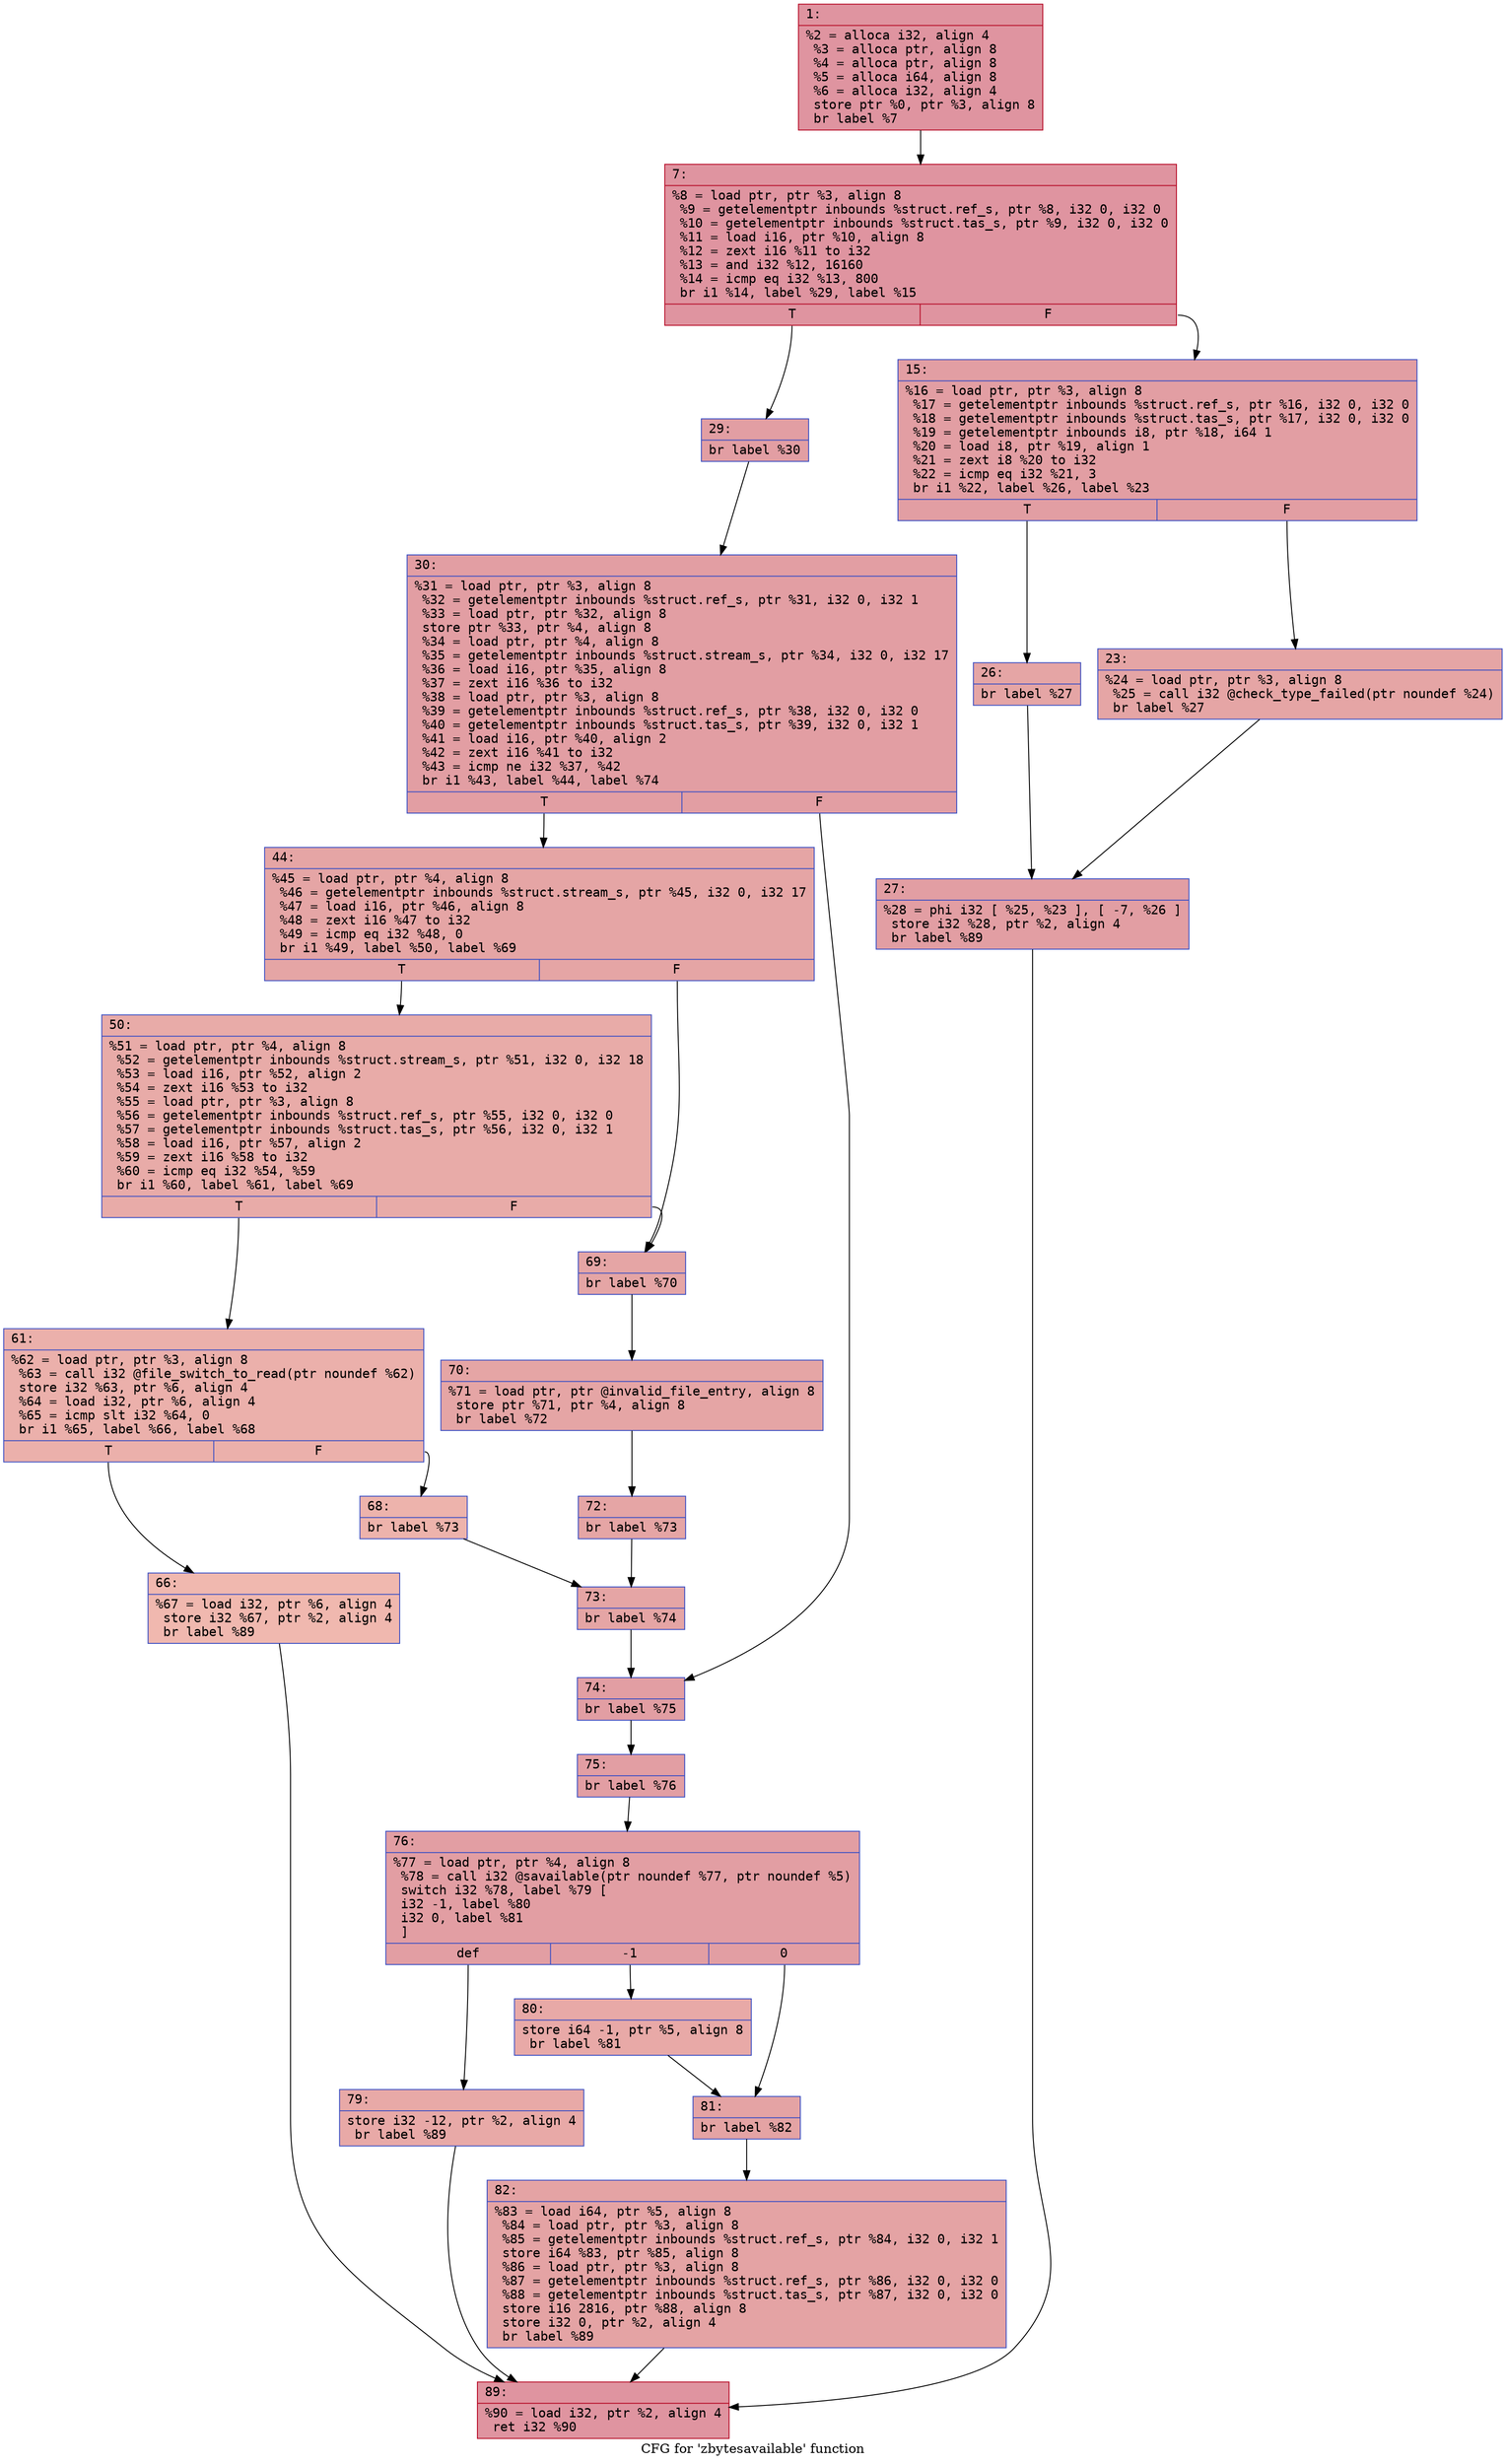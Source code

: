 digraph "CFG for 'zbytesavailable' function" {
	label="CFG for 'zbytesavailable' function";

	Node0x600001a1bcf0 [shape=record,color="#b70d28ff", style=filled, fillcolor="#b70d2870" fontname="Courier",label="{1:\l|  %2 = alloca i32, align 4\l  %3 = alloca ptr, align 8\l  %4 = alloca ptr, align 8\l  %5 = alloca i64, align 8\l  %6 = alloca i32, align 4\l  store ptr %0, ptr %3, align 8\l  br label %7\l}"];
	Node0x600001a1bcf0 -> Node0x600001a1bd40[tooltip="1 -> 7\nProbability 100.00%" ];
	Node0x600001a1bd40 [shape=record,color="#b70d28ff", style=filled, fillcolor="#b70d2870" fontname="Courier",label="{7:\l|  %8 = load ptr, ptr %3, align 8\l  %9 = getelementptr inbounds %struct.ref_s, ptr %8, i32 0, i32 0\l  %10 = getelementptr inbounds %struct.tas_s, ptr %9, i32 0, i32 0\l  %11 = load i16, ptr %10, align 8\l  %12 = zext i16 %11 to i32\l  %13 = and i32 %12, 16160\l  %14 = icmp eq i32 %13, 800\l  br i1 %14, label %29, label %15\l|{<s0>T|<s1>F}}"];
	Node0x600001a1bd40:s0 -> Node0x600001a1bed0[tooltip="7 -> 29\nProbability 50.00%" ];
	Node0x600001a1bd40:s1 -> Node0x600001a1bd90[tooltip="7 -> 15\nProbability 50.00%" ];
	Node0x600001a1bd90 [shape=record,color="#3d50c3ff", style=filled, fillcolor="#be242e70" fontname="Courier",label="{15:\l|  %16 = load ptr, ptr %3, align 8\l  %17 = getelementptr inbounds %struct.ref_s, ptr %16, i32 0, i32 0\l  %18 = getelementptr inbounds %struct.tas_s, ptr %17, i32 0, i32 0\l  %19 = getelementptr inbounds i8, ptr %18, i64 1\l  %20 = load i8, ptr %19, align 1\l  %21 = zext i8 %20 to i32\l  %22 = icmp eq i32 %21, 3\l  br i1 %22, label %26, label %23\l|{<s0>T|<s1>F}}"];
	Node0x600001a1bd90:s0 -> Node0x600001a1be30[tooltip="15 -> 26\nProbability 50.00%" ];
	Node0x600001a1bd90:s1 -> Node0x600001a1bde0[tooltip="15 -> 23\nProbability 50.00%" ];
	Node0x600001a1bde0 [shape=record,color="#3d50c3ff", style=filled, fillcolor="#c5333470" fontname="Courier",label="{23:\l|  %24 = load ptr, ptr %3, align 8\l  %25 = call i32 @check_type_failed(ptr noundef %24)\l  br label %27\l}"];
	Node0x600001a1bde0 -> Node0x600001a1be80[tooltip="23 -> 27\nProbability 100.00%" ];
	Node0x600001a1be30 [shape=record,color="#3d50c3ff", style=filled, fillcolor="#c5333470" fontname="Courier",label="{26:\l|  br label %27\l}"];
	Node0x600001a1be30 -> Node0x600001a1be80[tooltip="26 -> 27\nProbability 100.00%" ];
	Node0x600001a1be80 [shape=record,color="#3d50c3ff", style=filled, fillcolor="#be242e70" fontname="Courier",label="{27:\l|  %28 = phi i32 [ %25, %23 ], [ -7, %26 ]\l  store i32 %28, ptr %2, align 4\l  br label %89\l}"];
	Node0x600001a1be80 -> Node0x600001a1c4b0[tooltip="27 -> 89\nProbability 100.00%" ];
	Node0x600001a1bed0 [shape=record,color="#3d50c3ff", style=filled, fillcolor="#be242e70" fontname="Courier",label="{29:\l|  br label %30\l}"];
	Node0x600001a1bed0 -> Node0x600001a1bf20[tooltip="29 -> 30\nProbability 100.00%" ];
	Node0x600001a1bf20 [shape=record,color="#3d50c3ff", style=filled, fillcolor="#be242e70" fontname="Courier",label="{30:\l|  %31 = load ptr, ptr %3, align 8\l  %32 = getelementptr inbounds %struct.ref_s, ptr %31, i32 0, i32 1\l  %33 = load ptr, ptr %32, align 8\l  store ptr %33, ptr %4, align 8\l  %34 = load ptr, ptr %4, align 8\l  %35 = getelementptr inbounds %struct.stream_s, ptr %34, i32 0, i32 17\l  %36 = load i16, ptr %35, align 8\l  %37 = zext i16 %36 to i32\l  %38 = load ptr, ptr %3, align 8\l  %39 = getelementptr inbounds %struct.ref_s, ptr %38, i32 0, i32 0\l  %40 = getelementptr inbounds %struct.tas_s, ptr %39, i32 0, i32 1\l  %41 = load i16, ptr %40, align 2\l  %42 = zext i16 %41 to i32\l  %43 = icmp ne i32 %37, %42\l  br i1 %43, label %44, label %74\l|{<s0>T|<s1>F}}"];
	Node0x600001a1bf20:s0 -> Node0x600001a1bf70[tooltip="30 -> 44\nProbability 50.00%" ];
	Node0x600001a1bf20:s1 -> Node0x600001a1c280[tooltip="30 -> 74\nProbability 50.00%" ];
	Node0x600001a1bf70 [shape=record,color="#3d50c3ff", style=filled, fillcolor="#c5333470" fontname="Courier",label="{44:\l|  %45 = load ptr, ptr %4, align 8\l  %46 = getelementptr inbounds %struct.stream_s, ptr %45, i32 0, i32 17\l  %47 = load i16, ptr %46, align 8\l  %48 = zext i16 %47 to i32\l  %49 = icmp eq i32 %48, 0\l  br i1 %49, label %50, label %69\l|{<s0>T|<s1>F}}"];
	Node0x600001a1bf70:s0 -> Node0x600001a1c000[tooltip="44 -> 50\nProbability 37.50%" ];
	Node0x600001a1bf70:s1 -> Node0x600001a1c140[tooltip="44 -> 69\nProbability 62.50%" ];
	Node0x600001a1c000 [shape=record,color="#3d50c3ff", style=filled, fillcolor="#cc403a70" fontname="Courier",label="{50:\l|  %51 = load ptr, ptr %4, align 8\l  %52 = getelementptr inbounds %struct.stream_s, ptr %51, i32 0, i32 18\l  %53 = load i16, ptr %52, align 2\l  %54 = zext i16 %53 to i32\l  %55 = load ptr, ptr %3, align 8\l  %56 = getelementptr inbounds %struct.ref_s, ptr %55, i32 0, i32 0\l  %57 = getelementptr inbounds %struct.tas_s, ptr %56, i32 0, i32 1\l  %58 = load i16, ptr %57, align 2\l  %59 = zext i16 %58 to i32\l  %60 = icmp eq i32 %54, %59\l  br i1 %60, label %61, label %69\l|{<s0>T|<s1>F}}"];
	Node0x600001a1c000:s0 -> Node0x600001a1c050[tooltip="50 -> 61\nProbability 50.00%" ];
	Node0x600001a1c000:s1 -> Node0x600001a1c140[tooltip="50 -> 69\nProbability 50.00%" ];
	Node0x600001a1c050 [shape=record,color="#3d50c3ff", style=filled, fillcolor="#d24b4070" fontname="Courier",label="{61:\l|  %62 = load ptr, ptr %3, align 8\l  %63 = call i32 @file_switch_to_read(ptr noundef %62)\l  store i32 %63, ptr %6, align 4\l  %64 = load i32, ptr %6, align 4\l  %65 = icmp slt i32 %64, 0\l  br i1 %65, label %66, label %68\l|{<s0>T|<s1>F}}"];
	Node0x600001a1c050:s0 -> Node0x600001a1c0a0[tooltip="61 -> 66\nProbability 37.50%" ];
	Node0x600001a1c050:s1 -> Node0x600001a1c0f0[tooltip="61 -> 68\nProbability 62.50%" ];
	Node0x600001a1c0a0 [shape=record,color="#3d50c3ff", style=filled, fillcolor="#dc5d4a70" fontname="Courier",label="{66:\l|  %67 = load i32, ptr %6, align 4\l  store i32 %67, ptr %2, align 4\l  br label %89\l}"];
	Node0x600001a1c0a0 -> Node0x600001a1c4b0[tooltip="66 -> 89\nProbability 100.00%" ];
	Node0x600001a1c0f0 [shape=record,color="#3d50c3ff", style=filled, fillcolor="#d6524470" fontname="Courier",label="{68:\l|  br label %73\l}"];
	Node0x600001a1c0f0 -> Node0x600001a1c230[tooltip="68 -> 73\nProbability 100.00%" ];
	Node0x600001a1c140 [shape=record,color="#3d50c3ff", style=filled, fillcolor="#c5333470" fontname="Courier",label="{69:\l|  br label %70\l}"];
	Node0x600001a1c140 -> Node0x600001a1c190[tooltip="69 -> 70\nProbability 100.00%" ];
	Node0x600001a1c190 [shape=record,color="#3d50c3ff", style=filled, fillcolor="#c5333470" fontname="Courier",label="{70:\l|  %71 = load ptr, ptr @invalid_file_entry, align 8\l  store ptr %71, ptr %4, align 8\l  br label %72\l}"];
	Node0x600001a1c190 -> Node0x600001a1c1e0[tooltip="70 -> 72\nProbability 100.00%" ];
	Node0x600001a1c1e0 [shape=record,color="#3d50c3ff", style=filled, fillcolor="#c5333470" fontname="Courier",label="{72:\l|  br label %73\l}"];
	Node0x600001a1c1e0 -> Node0x600001a1c230[tooltip="72 -> 73\nProbability 100.00%" ];
	Node0x600001a1c230 [shape=record,color="#3d50c3ff", style=filled, fillcolor="#c5333470" fontname="Courier",label="{73:\l|  br label %74\l}"];
	Node0x600001a1c230 -> Node0x600001a1c280[tooltip="73 -> 74\nProbability 100.00%" ];
	Node0x600001a1c280 [shape=record,color="#3d50c3ff", style=filled, fillcolor="#be242e70" fontname="Courier",label="{74:\l|  br label %75\l}"];
	Node0x600001a1c280 -> Node0x600001a1c2d0[tooltip="74 -> 75\nProbability 100.00%" ];
	Node0x600001a1c2d0 [shape=record,color="#3d50c3ff", style=filled, fillcolor="#be242e70" fontname="Courier",label="{75:\l|  br label %76\l}"];
	Node0x600001a1c2d0 -> Node0x600001a1c320[tooltip="75 -> 76\nProbability 100.00%" ];
	Node0x600001a1c320 [shape=record,color="#3d50c3ff", style=filled, fillcolor="#be242e70" fontname="Courier",label="{76:\l|  %77 = load ptr, ptr %4, align 8\l  %78 = call i32 @savailable(ptr noundef %77, ptr noundef %5)\l  switch i32 %78, label %79 [\l    i32 -1, label %80\l    i32 0, label %81\l  ]\l|{<s0>def|<s1>-1|<s2>0}}"];
	Node0x600001a1c320:s0 -> Node0x600001a1c370[tooltip="76 -> 79\nProbability 33.33%" ];
	Node0x600001a1c320:s1 -> Node0x600001a1c3c0[tooltip="76 -> 80\nProbability 33.33%" ];
	Node0x600001a1c320:s2 -> Node0x600001a1c410[tooltip="76 -> 81\nProbability 33.33%" ];
	Node0x600001a1c370 [shape=record,color="#3d50c3ff", style=filled, fillcolor="#ca3b3770" fontname="Courier",label="{79:\l|  store i32 -12, ptr %2, align 4\l  br label %89\l}"];
	Node0x600001a1c370 -> Node0x600001a1c4b0[tooltip="79 -> 89\nProbability 100.00%" ];
	Node0x600001a1c3c0 [shape=record,color="#3d50c3ff", style=filled, fillcolor="#ca3b3770" fontname="Courier",label="{80:\l|  store i64 -1, ptr %5, align 8\l  br label %81\l}"];
	Node0x600001a1c3c0 -> Node0x600001a1c410[tooltip="80 -> 81\nProbability 100.00%" ];
	Node0x600001a1c410 [shape=record,color="#3d50c3ff", style=filled, fillcolor="#c32e3170" fontname="Courier",label="{81:\l|  br label %82\l}"];
	Node0x600001a1c410 -> Node0x600001a1c460[tooltip="81 -> 82\nProbability 100.00%" ];
	Node0x600001a1c460 [shape=record,color="#3d50c3ff", style=filled, fillcolor="#c32e3170" fontname="Courier",label="{82:\l|  %83 = load i64, ptr %5, align 8\l  %84 = load ptr, ptr %3, align 8\l  %85 = getelementptr inbounds %struct.ref_s, ptr %84, i32 0, i32 1\l  store i64 %83, ptr %85, align 8\l  %86 = load ptr, ptr %3, align 8\l  %87 = getelementptr inbounds %struct.ref_s, ptr %86, i32 0, i32 0\l  %88 = getelementptr inbounds %struct.tas_s, ptr %87, i32 0, i32 0\l  store i16 2816, ptr %88, align 8\l  store i32 0, ptr %2, align 4\l  br label %89\l}"];
	Node0x600001a1c460 -> Node0x600001a1c4b0[tooltip="82 -> 89\nProbability 100.00%" ];
	Node0x600001a1c4b0 [shape=record,color="#b70d28ff", style=filled, fillcolor="#b70d2870" fontname="Courier",label="{89:\l|  %90 = load i32, ptr %2, align 4\l  ret i32 %90\l}"];
}
